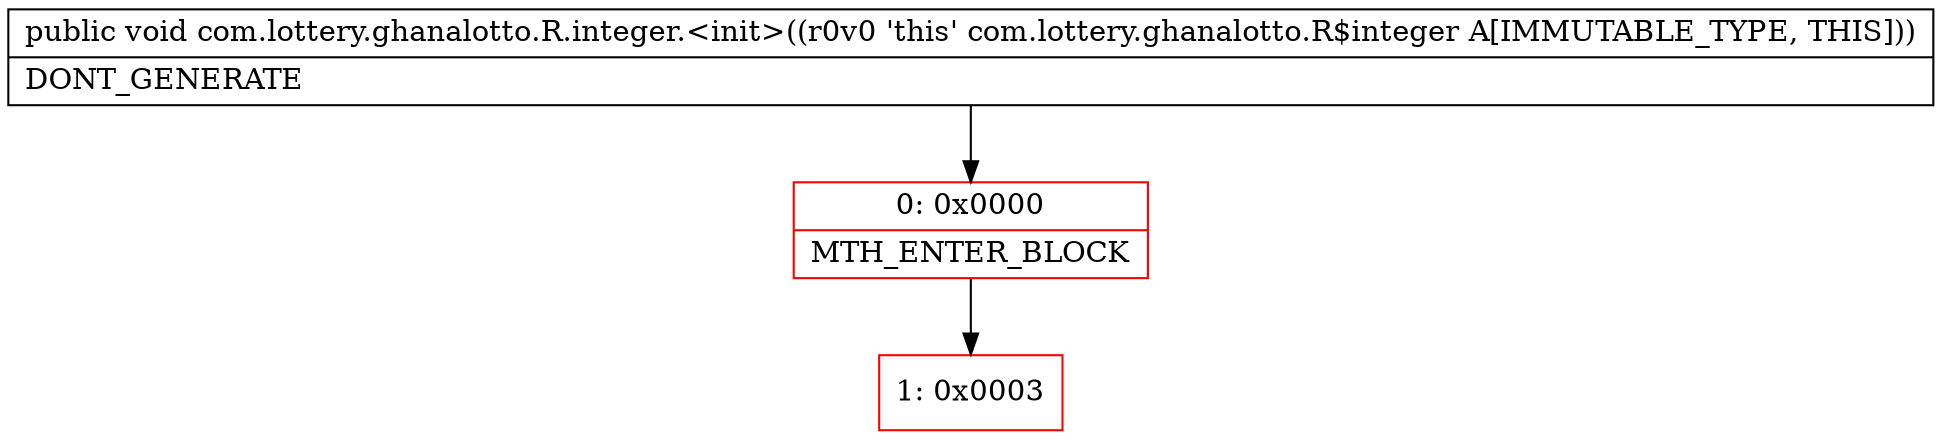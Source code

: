 digraph "CFG forcom.lottery.ghanalotto.R.integer.\<init\>()V" {
subgraph cluster_Region_107213169 {
label = "R(0)";
node [shape=record,color=blue];
}
Node_0 [shape=record,color=red,label="{0\:\ 0x0000|MTH_ENTER_BLOCK\l}"];
Node_1 [shape=record,color=red,label="{1\:\ 0x0003}"];
MethodNode[shape=record,label="{public void com.lottery.ghanalotto.R.integer.\<init\>((r0v0 'this' com.lottery.ghanalotto.R$integer A[IMMUTABLE_TYPE, THIS]))  | DONT_GENERATE\l}"];
MethodNode -> Node_0;
Node_0 -> Node_1;
}

